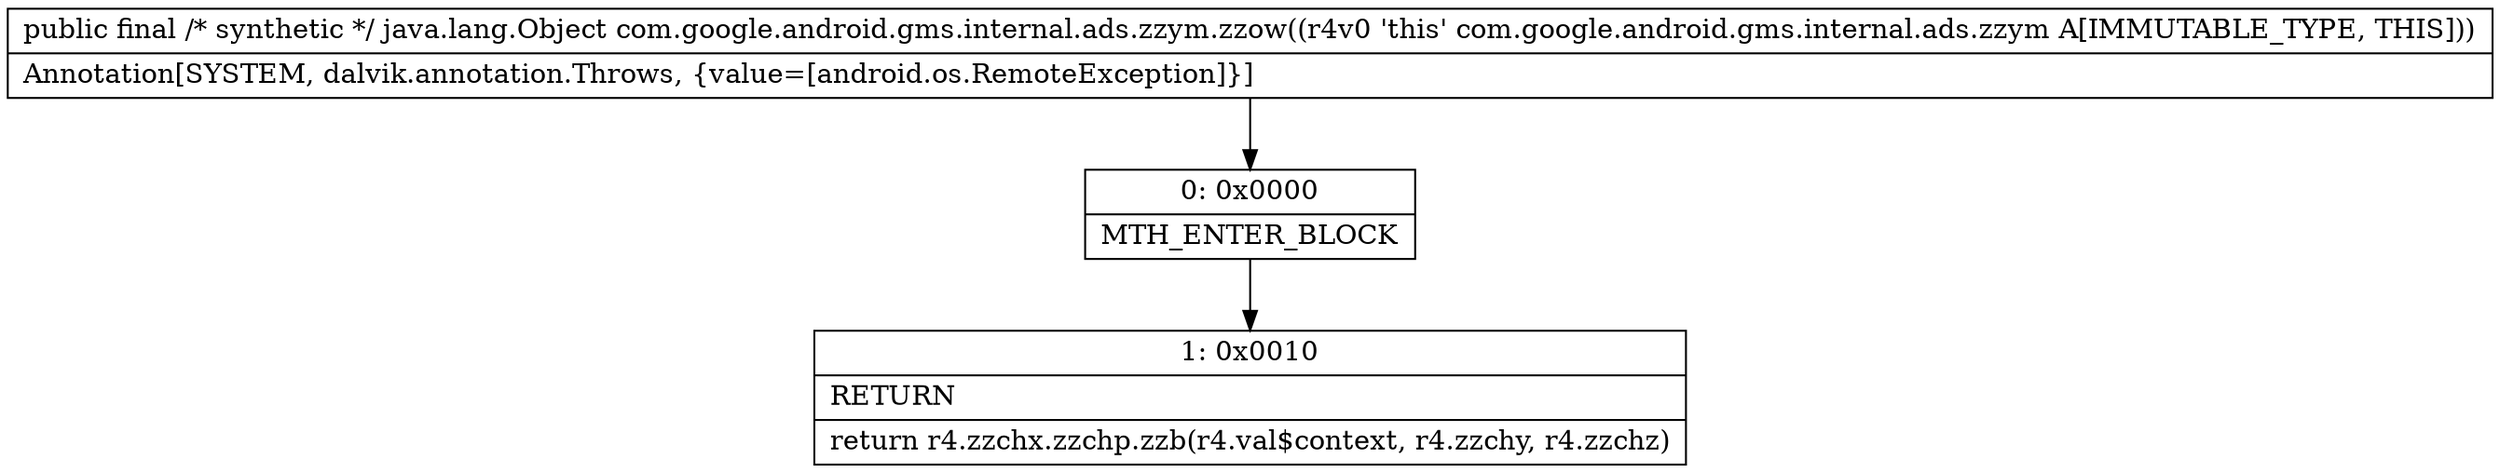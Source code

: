 digraph "CFG forcom.google.android.gms.internal.ads.zzym.zzow()Ljava\/lang\/Object;" {
Node_0 [shape=record,label="{0\:\ 0x0000|MTH_ENTER_BLOCK\l}"];
Node_1 [shape=record,label="{1\:\ 0x0010|RETURN\l|return r4.zzchx.zzchp.zzb(r4.val$context, r4.zzchy, r4.zzchz)\l}"];
MethodNode[shape=record,label="{public final \/* synthetic *\/ java.lang.Object com.google.android.gms.internal.ads.zzym.zzow((r4v0 'this' com.google.android.gms.internal.ads.zzym A[IMMUTABLE_TYPE, THIS]))  | Annotation[SYSTEM, dalvik.annotation.Throws, \{value=[android.os.RemoteException]\}]\l}"];
MethodNode -> Node_0;
Node_0 -> Node_1;
}

